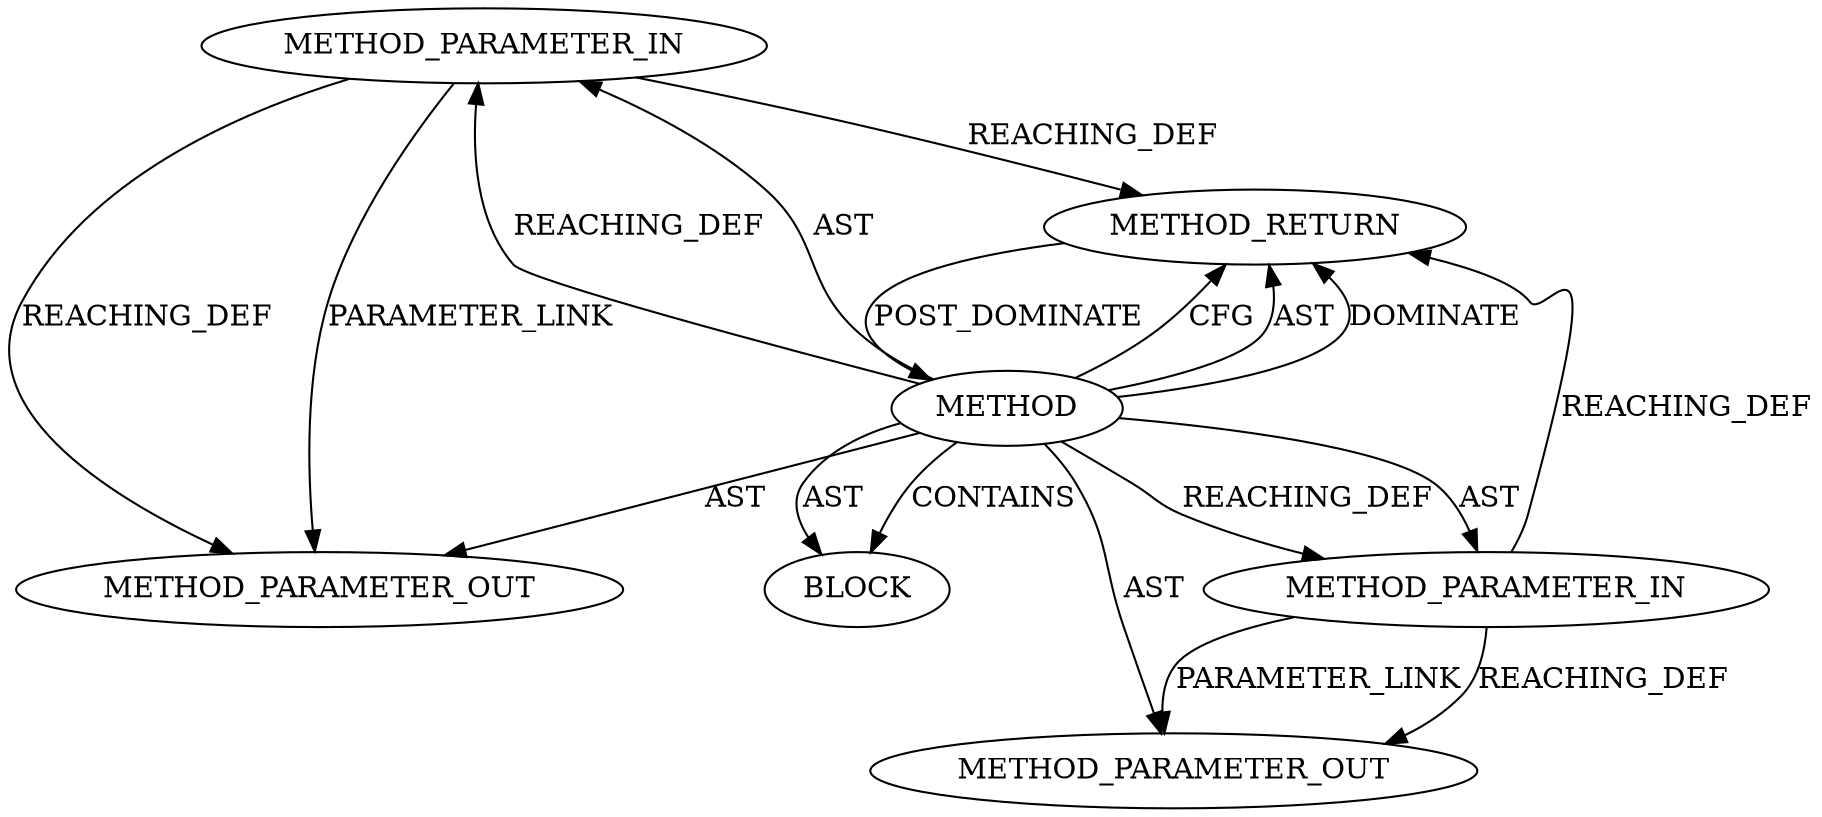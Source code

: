 digraph {
  25723 [label=METHOD_PARAMETER_IN ORDER=1 CODE="p1" IS_VARIADIC=false TYPE_FULL_NAME="ANY" EVALUATION_STRATEGY="BY_VALUE" INDEX=1 NAME="p1"]
  27291 [label=METHOD_PARAMETER_OUT ORDER=1 CODE="p1" IS_VARIADIC=false TYPE_FULL_NAME="ANY" EVALUATION_STRATEGY="BY_VALUE" INDEX=1 NAME="p1"]
  25725 [label=BLOCK ORDER=1 ARGUMENT_INDEX=1 CODE="<empty>" TYPE_FULL_NAME="ANY"]
  27292 [label=METHOD_PARAMETER_OUT ORDER=2 CODE="p2" IS_VARIADIC=false TYPE_FULL_NAME="ANY" EVALUATION_STRATEGY="BY_VALUE" INDEX=2 NAME="p2"]
  25722 [label=METHOD AST_PARENT_TYPE="NAMESPACE_BLOCK" AST_PARENT_FULL_NAME="<global>" ORDER=0 CODE="<empty>" FULL_NAME="sk_SSL_CIPHER_set_cmp_func" IS_EXTERNAL=true FILENAME="<empty>" SIGNATURE="" NAME="sk_SSL_CIPHER_set_cmp_func"]
  25726 [label=METHOD_RETURN ORDER=2 CODE="RET" TYPE_FULL_NAME="ANY" EVALUATION_STRATEGY="BY_VALUE"]
  25724 [label=METHOD_PARAMETER_IN ORDER=2 CODE="p2" IS_VARIADIC=false TYPE_FULL_NAME="ANY" EVALUATION_STRATEGY="BY_VALUE" INDEX=2 NAME="p2"]
  25723 -> 27291 [label=REACHING_DEF VARIABLE="p1"]
  25724 -> 25726 [label=REACHING_DEF VARIABLE="p2"]
  25722 -> 25724 [label=REACHING_DEF VARIABLE=""]
  25724 -> 27292 [label=PARAMETER_LINK ]
  25722 -> 25723 [label=REACHING_DEF VARIABLE=""]
  25724 -> 27292 [label=REACHING_DEF VARIABLE="p2"]
  25722 -> 25726 [label=CFG ]
  25722 -> 25726 [label=AST ]
  25722 -> 27292 [label=AST ]
  25722 -> 25724 [label=AST ]
  25722 -> 25725 [label=AST ]
  25723 -> 27291 [label=PARAMETER_LINK ]
  25722 -> 25726 [label=DOMINATE ]
  25726 -> 25722 [label=POST_DOMINATE ]
  25722 -> 25723 [label=AST ]
  25722 -> 25725 [label=CONTAINS ]
  25722 -> 27291 [label=AST ]
  25723 -> 25726 [label=REACHING_DEF VARIABLE="p1"]
}
